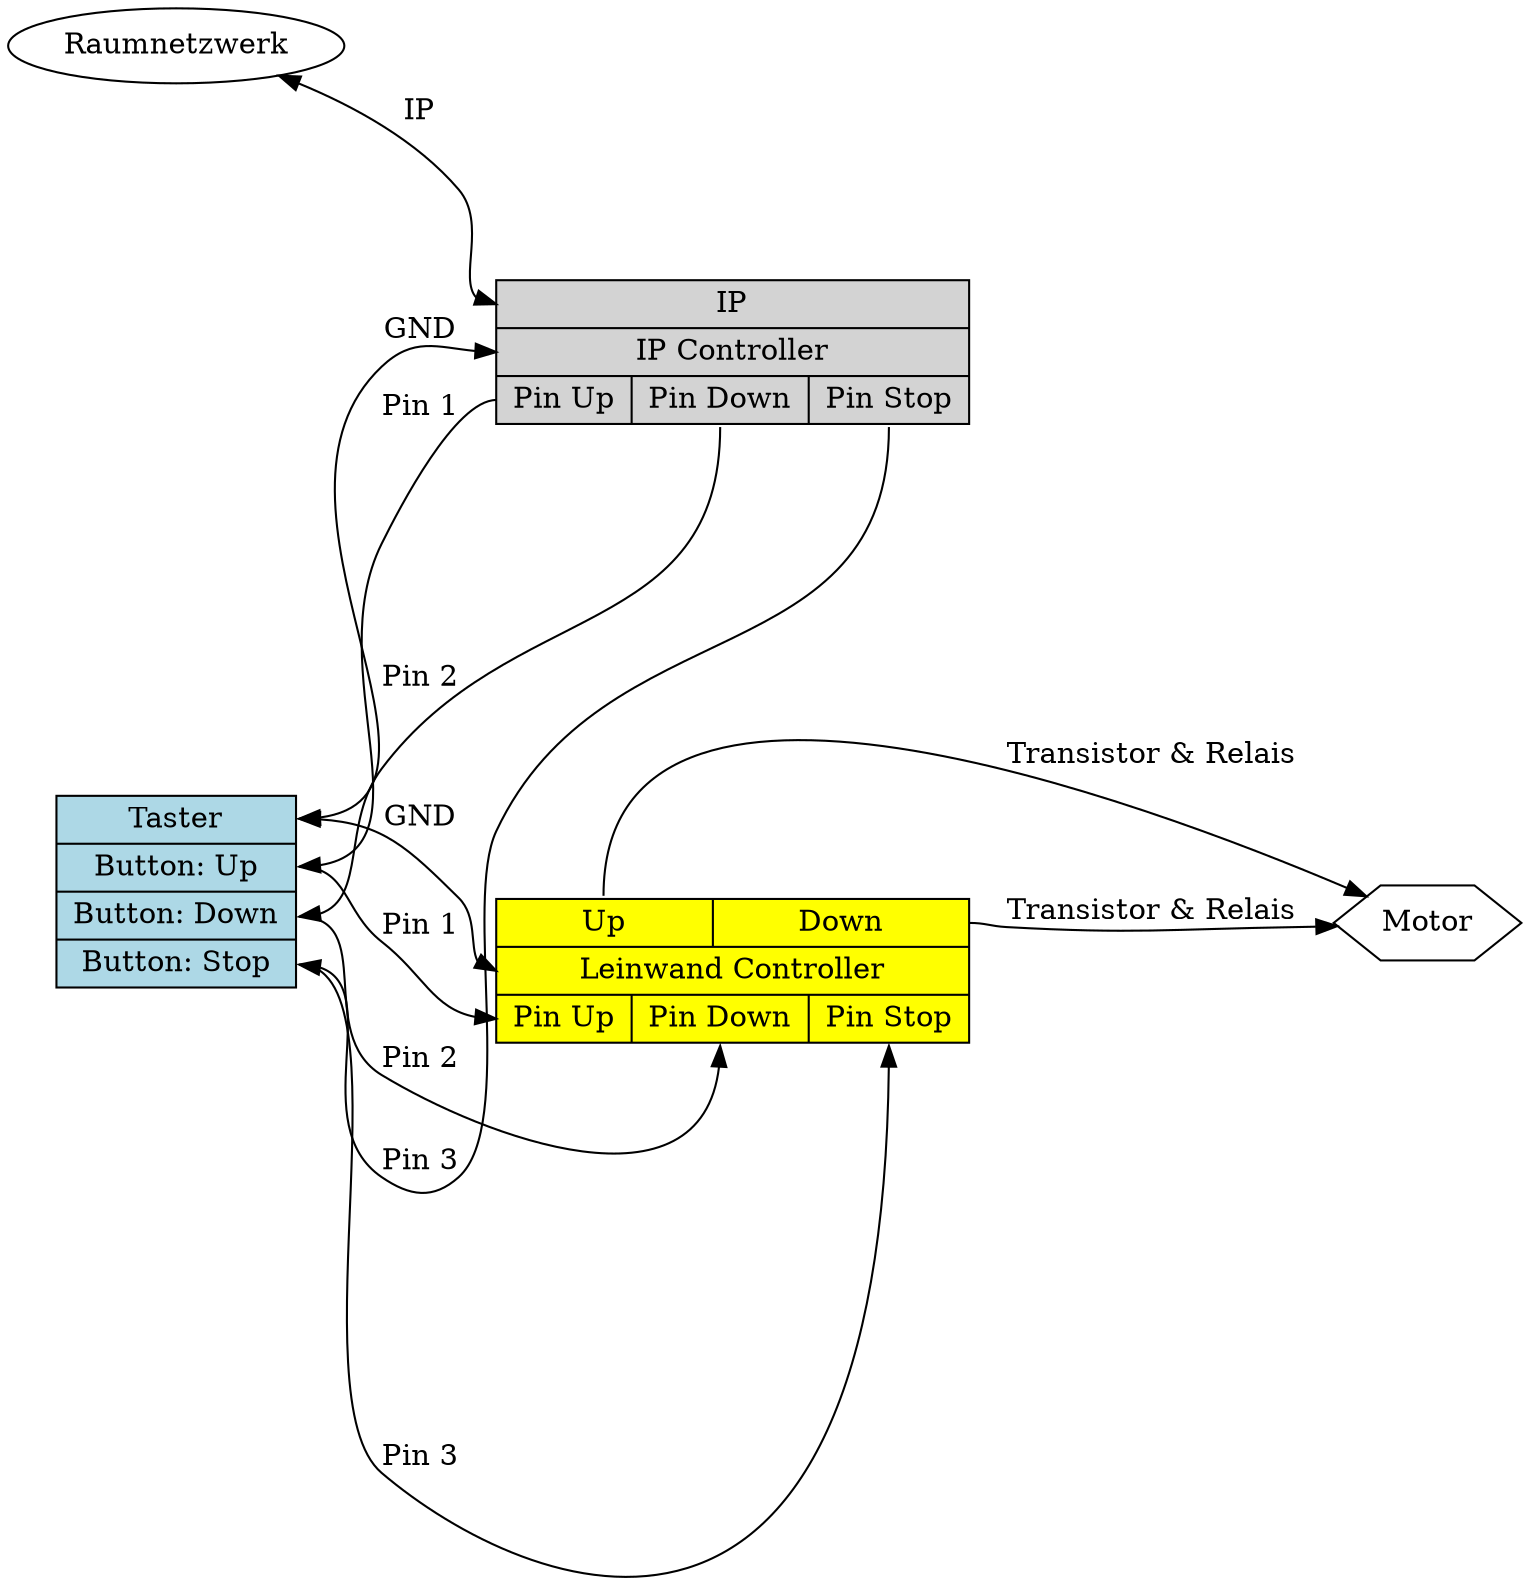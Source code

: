 digraph Setup {

nodesep=0.9;
rankdir=LR;

node	[shape=record style=filled];

LW 	[ label="{ <up> Up | <down> Down } | <f0> Leinwand Controller | { <pin1> Pin Up | <pin2> Pin Down | <pin3> Pin Stop } " fillcolor=yellow ];
Cont	[ label="<f0> Taster | <up> Button: Up|<down> Button: Down|<stop> Button: Stop " fillcolor=lightblue ];
IPcont	[ label="<ip> IP | <f0> IP Controller | { <pin1> Pin Up | <pin2> Pin Down | <pin3> Pin Stop }" ];
Motor	[ label="Motor" shape=hexagon style=solid];
Raum	[ label="Raumnetzwerk" shape=oval style=solid];

Cont:up->LW:pin1 [ label="Pin 1" ];
Cont:down->LW:pin2 [ label="Pin 2" ];
Cont:stop->LW:pin3 [ label="Pin 3" ];
Cont:f0->LW:f0 [ label="GND" , dir="both" ];
IPcont:pin1->Cont:up [ label="Pin 1" ];
IPcont:pin2->Cont:down [ label="Pin 2" ];
IPcont:pin3->Cont:stop [ label="Pin 3" ];
Cont:f0->IPcont:f0 [ label="GND" , dir="both" ];
//Cont:f0->LW:spi;
LW:up->Motor [ label="Transistor & Relais" ];
LW:down->Motor [ label="Transistor & Relais" ];

//Cont:ip->Raum:f0 [ label="IP" ];
Raum->IPcont:ip [ label="IP", dir="both" ];

}
